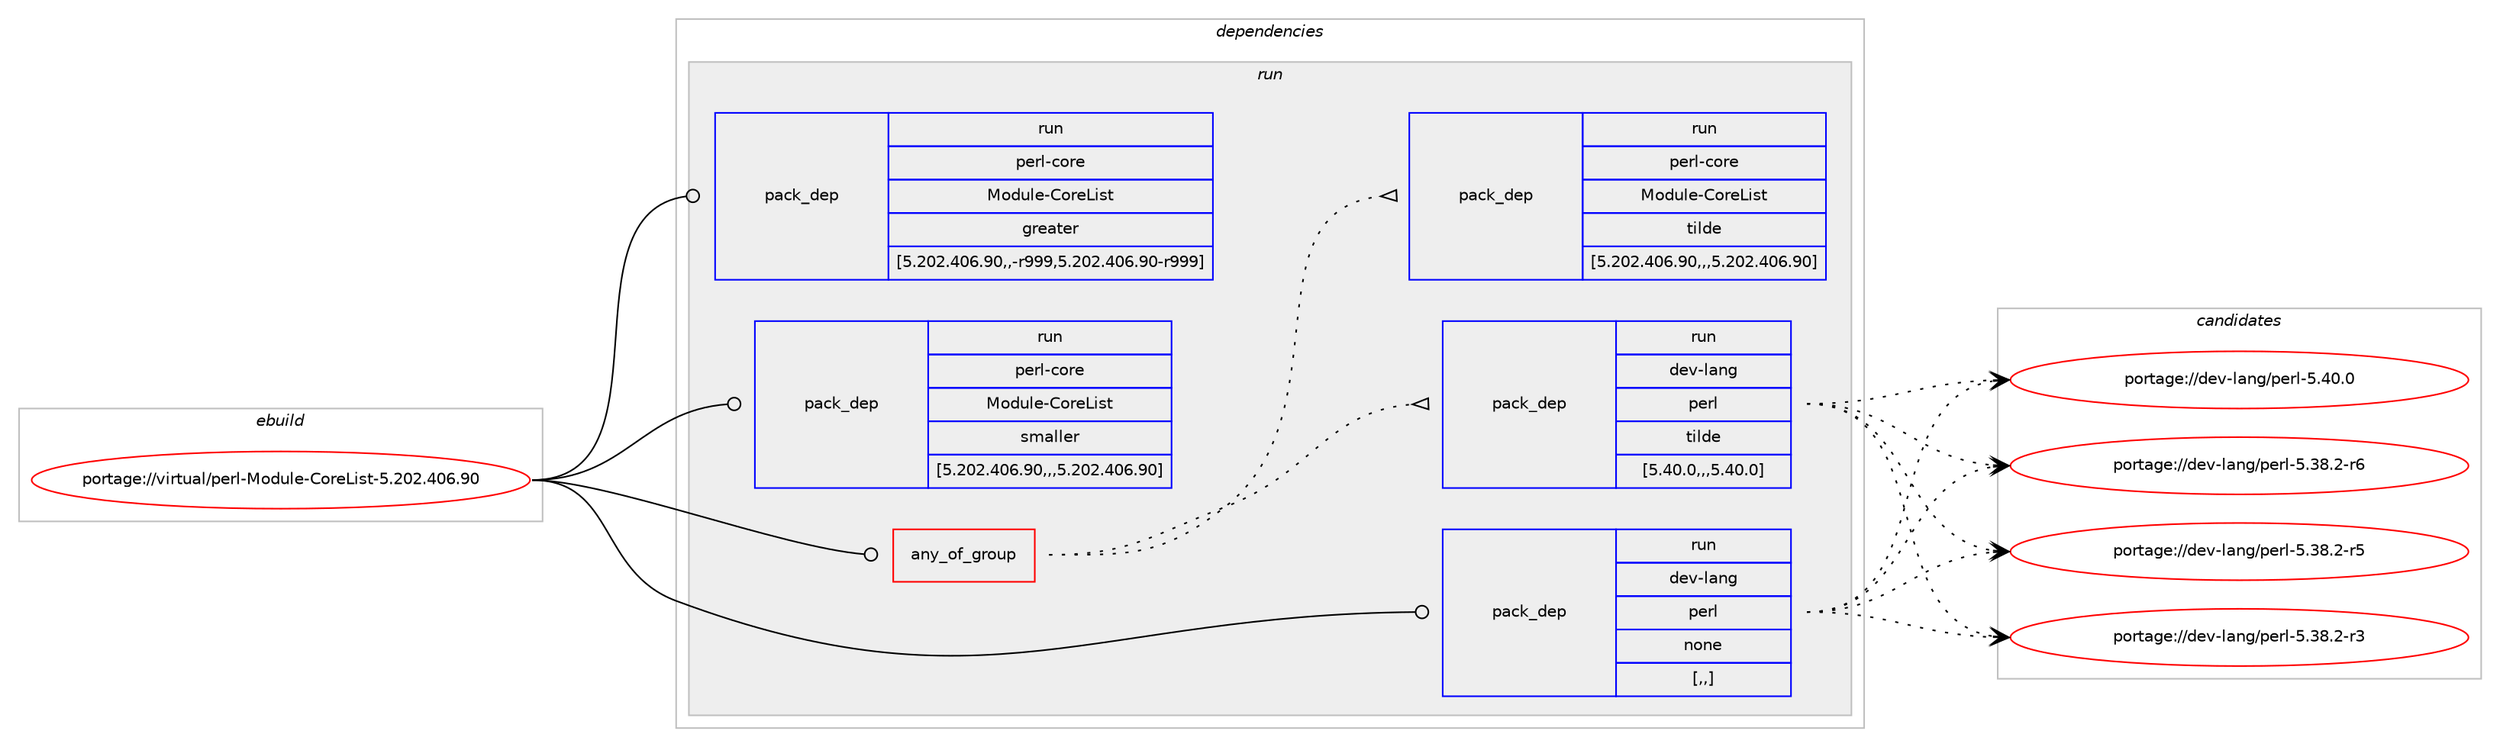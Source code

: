digraph prolog {

# *************
# Graph options
# *************

newrank=true;
concentrate=true;
compound=true;
graph [rankdir=LR,fontname=Helvetica,fontsize=10,ranksep=1.5];#, ranksep=2.5, nodesep=0.2];
edge  [arrowhead=vee];
node  [fontname=Helvetica,fontsize=10];

# **********
# The ebuild
# **********

subgraph cluster_leftcol {
color=gray;
label=<<i>ebuild</i>>;
id [label="portage://virtual/perl-Module-CoreList-5.202.406.90", color=red, width=4, href="../virtual/perl-Module-CoreList-5.202.406.90.svg"];
}

# ****************
# The dependencies
# ****************

subgraph cluster_midcol {
color=gray;
label=<<i>dependencies</i>>;
subgraph cluster_compile {
fillcolor="#eeeeee";
style=filled;
label=<<i>compile</i>>;
}
subgraph cluster_compileandrun {
fillcolor="#eeeeee";
style=filled;
label=<<i>compile and run</i>>;
}
subgraph cluster_run {
fillcolor="#eeeeee";
style=filled;
label=<<i>run</i>>;
subgraph any2935 {
dependency444906 [label=<<TABLE BORDER="0" CELLBORDER="1" CELLSPACING="0" CELLPADDING="4"><TR><TD CELLPADDING="10">any_of_group</TD></TR></TABLE>>, shape=none, color=red];subgraph pack323079 {
dependency444907 [label=<<TABLE BORDER="0" CELLBORDER="1" CELLSPACING="0" CELLPADDING="4" WIDTH="220"><TR><TD ROWSPAN="6" CELLPADDING="30">pack_dep</TD></TR><TR><TD WIDTH="110">run</TD></TR><TR><TD>dev-lang</TD></TR><TR><TD>perl</TD></TR><TR><TD>tilde</TD></TR><TR><TD>[5.40.0,,,5.40.0]</TD></TR></TABLE>>, shape=none, color=blue];
}
dependency444906:e -> dependency444907:w [weight=20,style="dotted",arrowhead="oinv"];
subgraph pack323080 {
dependency444908 [label=<<TABLE BORDER="0" CELLBORDER="1" CELLSPACING="0" CELLPADDING="4" WIDTH="220"><TR><TD ROWSPAN="6" CELLPADDING="30">pack_dep</TD></TR><TR><TD WIDTH="110">run</TD></TR><TR><TD>perl-core</TD></TR><TR><TD>Module-CoreList</TD></TR><TR><TD>tilde</TD></TR><TR><TD>[5.202.406.90,,,5.202.406.90]</TD></TR></TABLE>>, shape=none, color=blue];
}
dependency444906:e -> dependency444908:w [weight=20,style="dotted",arrowhead="oinv"];
}
id:e -> dependency444906:w [weight=20,style="solid",arrowhead="odot"];
subgraph pack323081 {
dependency444909 [label=<<TABLE BORDER="0" CELLBORDER="1" CELLSPACING="0" CELLPADDING="4" WIDTH="220"><TR><TD ROWSPAN="6" CELLPADDING="30">pack_dep</TD></TR><TR><TD WIDTH="110">run</TD></TR><TR><TD>dev-lang</TD></TR><TR><TD>perl</TD></TR><TR><TD>none</TD></TR><TR><TD>[,,]</TD></TR></TABLE>>, shape=none, color=blue];
}
id:e -> dependency444909:w [weight=20,style="solid",arrowhead="odot"];
subgraph pack323082 {
dependency444910 [label=<<TABLE BORDER="0" CELLBORDER="1" CELLSPACING="0" CELLPADDING="4" WIDTH="220"><TR><TD ROWSPAN="6" CELLPADDING="30">pack_dep</TD></TR><TR><TD WIDTH="110">run</TD></TR><TR><TD>perl-core</TD></TR><TR><TD>Module-CoreList</TD></TR><TR><TD>greater</TD></TR><TR><TD>[5.202.406.90,,-r999,5.202.406.90-r999]</TD></TR></TABLE>>, shape=none, color=blue];
}
id:e -> dependency444910:w [weight=20,style="solid",arrowhead="odot"];
subgraph pack323083 {
dependency444911 [label=<<TABLE BORDER="0" CELLBORDER="1" CELLSPACING="0" CELLPADDING="4" WIDTH="220"><TR><TD ROWSPAN="6" CELLPADDING="30">pack_dep</TD></TR><TR><TD WIDTH="110">run</TD></TR><TR><TD>perl-core</TD></TR><TR><TD>Module-CoreList</TD></TR><TR><TD>smaller</TD></TR><TR><TD>[5.202.406.90,,,5.202.406.90]</TD></TR></TABLE>>, shape=none, color=blue];
}
id:e -> dependency444911:w [weight=20,style="solid",arrowhead="odot"];
}
}

# **************
# The candidates
# **************

subgraph cluster_choices {
rank=same;
color=gray;
label=<<i>candidates</i>>;

subgraph choice323079 {
color=black;
nodesep=1;
choice10010111845108971101034711210111410845534652484648 [label="portage://dev-lang/perl-5.40.0", color=red, width=4,href="../dev-lang/perl-5.40.0.svg"];
choice100101118451089711010347112101114108455346515646504511454 [label="portage://dev-lang/perl-5.38.2-r6", color=red, width=4,href="../dev-lang/perl-5.38.2-r6.svg"];
choice100101118451089711010347112101114108455346515646504511453 [label="portage://dev-lang/perl-5.38.2-r5", color=red, width=4,href="../dev-lang/perl-5.38.2-r5.svg"];
choice100101118451089711010347112101114108455346515646504511451 [label="portage://dev-lang/perl-5.38.2-r3", color=red, width=4,href="../dev-lang/perl-5.38.2-r3.svg"];
dependency444907:e -> choice10010111845108971101034711210111410845534652484648:w [style=dotted,weight="100"];
dependency444907:e -> choice100101118451089711010347112101114108455346515646504511454:w [style=dotted,weight="100"];
dependency444907:e -> choice100101118451089711010347112101114108455346515646504511453:w [style=dotted,weight="100"];
dependency444907:e -> choice100101118451089711010347112101114108455346515646504511451:w [style=dotted,weight="100"];
}
subgraph choice323080 {
color=black;
nodesep=1;
}
subgraph choice323081 {
color=black;
nodesep=1;
choice10010111845108971101034711210111410845534652484648 [label="portage://dev-lang/perl-5.40.0", color=red, width=4,href="../dev-lang/perl-5.40.0.svg"];
choice100101118451089711010347112101114108455346515646504511454 [label="portage://dev-lang/perl-5.38.2-r6", color=red, width=4,href="../dev-lang/perl-5.38.2-r6.svg"];
choice100101118451089711010347112101114108455346515646504511453 [label="portage://dev-lang/perl-5.38.2-r5", color=red, width=4,href="../dev-lang/perl-5.38.2-r5.svg"];
choice100101118451089711010347112101114108455346515646504511451 [label="portage://dev-lang/perl-5.38.2-r3", color=red, width=4,href="../dev-lang/perl-5.38.2-r3.svg"];
dependency444909:e -> choice10010111845108971101034711210111410845534652484648:w [style=dotted,weight="100"];
dependency444909:e -> choice100101118451089711010347112101114108455346515646504511454:w [style=dotted,weight="100"];
dependency444909:e -> choice100101118451089711010347112101114108455346515646504511453:w [style=dotted,weight="100"];
dependency444909:e -> choice100101118451089711010347112101114108455346515646504511451:w [style=dotted,weight="100"];
}
subgraph choice323082 {
color=black;
nodesep=1;
}
subgraph choice323083 {
color=black;
nodesep=1;
}
}

}
